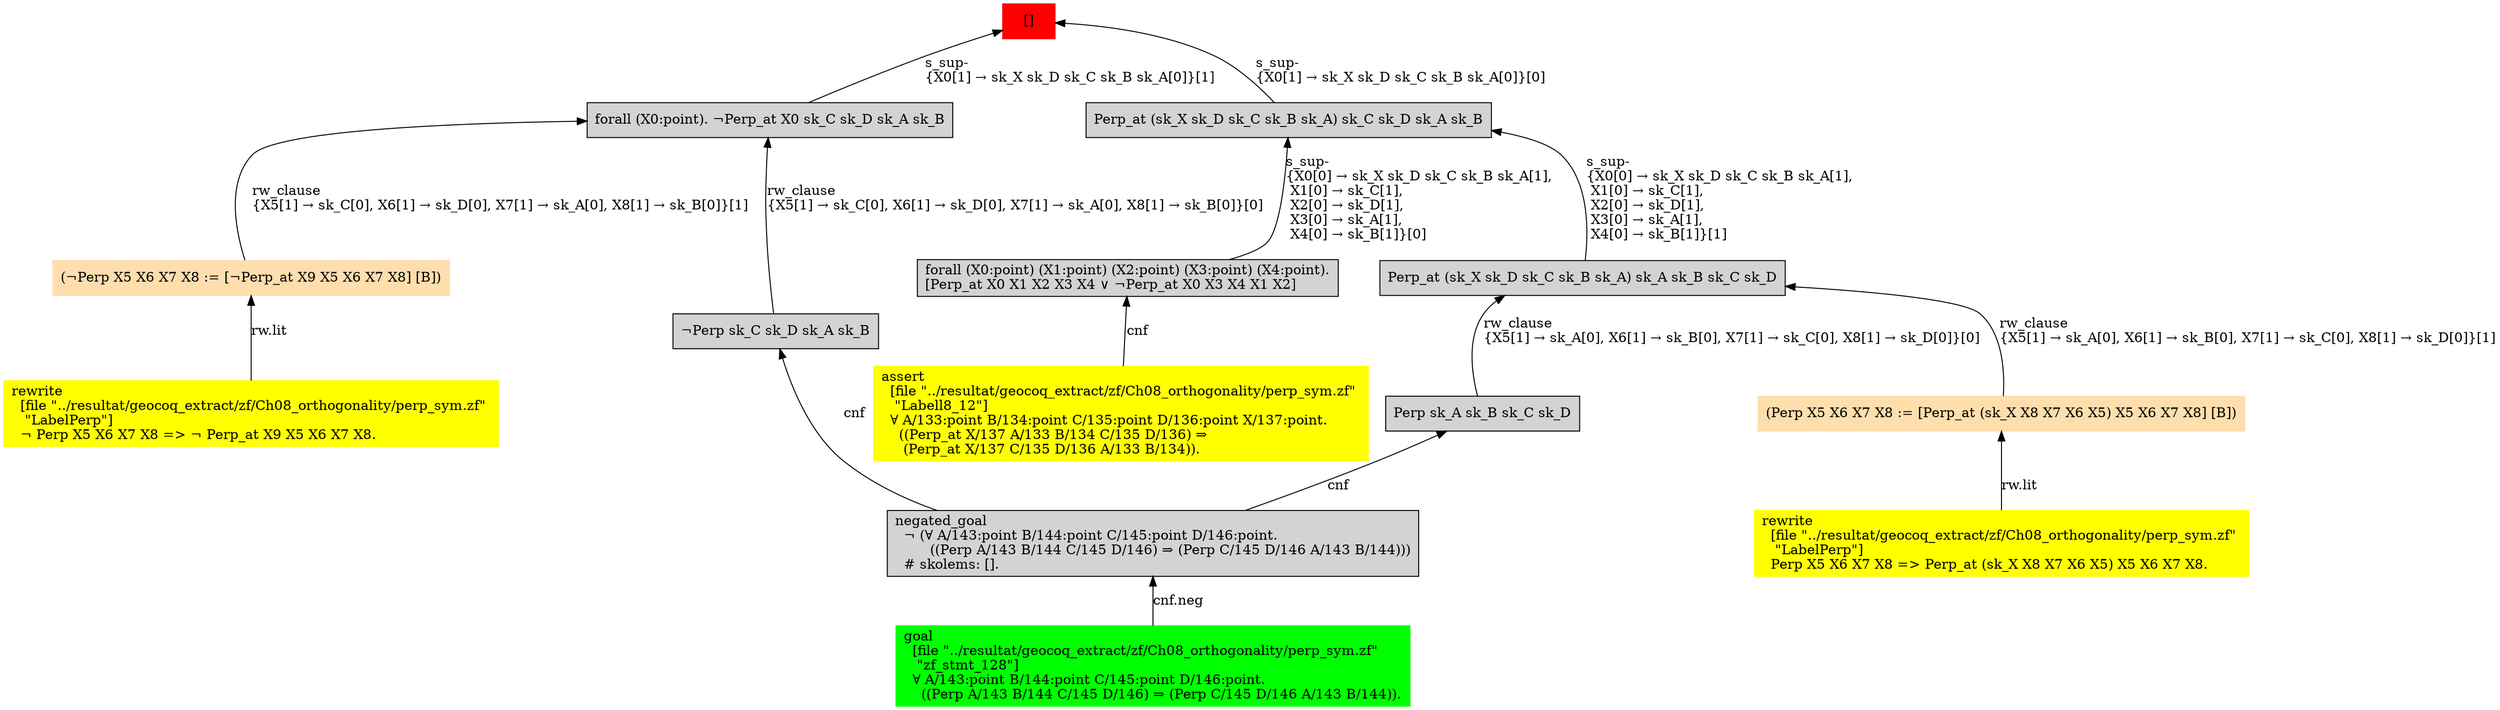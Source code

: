 digraph "unsat_graph" {
  vertex_0 [color=red, label="[]", shape=box, style=filled];
  vertex_0 -> vertex_1 [label="s_sup-\l\{X0[1] → sk_X sk_D sk_C sk_B sk_A[0]\}[1]\l", dir="back"];
  vertex_1 [shape=box, label="forall (X0:point). ¬Perp_at X0 sk_C sk_D sk_A sk_B\l", style=filled];
  vertex_1 -> vertex_2 [label="rw_clause\l\{X5[1] → sk_C[0], X6[1] → sk_D[0], X7[1] → sk_A[0], X8[1] → sk_B[0]\}[1]\l", dir="back"];
  vertex_2 [color=navajowhite, shape=box, label="(¬Perp X5 X6 X7 X8 := [¬Perp_at X9 X5 X6 X7 X8] [B])\l", style=filled];
  vertex_2 -> vertex_3 [label="rw.lit", dir="back"];
  vertex_3 [color=yellow, shape=box, label="rewrite\l  [file \"../resultat/geocoq_extract/zf/Ch08_orthogonality/perp_sym.zf\" \l   \"LabelPerp\"]\l  ¬ Perp X5 X6 X7 X8 =\> ¬ Perp_at X9 X5 X6 X7 X8.\l", style=filled];
  vertex_1 -> vertex_4 [label="rw_clause\l\{X5[1] → sk_C[0], X6[1] → sk_D[0], X7[1] → sk_A[0], X8[1] → sk_B[0]\}[0]\l", dir="back"];
  vertex_4 [shape=box, label="¬Perp sk_C sk_D sk_A sk_B\l", style=filled];
  vertex_4 -> vertex_5 [label="cnf", dir="back"];
  vertex_5 [shape=box, label="negated_goal\l  ¬ (∀ A/143:point B/144:point C/145:point D/146:point.\l        ((Perp A/143 B/144 C/145 D/146) ⇒ (Perp C/145 D/146 A/143 B/144)))\l  # skolems: [].\l", style=filled];
  vertex_5 -> vertex_6 [label="cnf.neg", dir="back"];
  vertex_6 [color=green, shape=box, label="goal\l  [file \"../resultat/geocoq_extract/zf/Ch08_orthogonality/perp_sym.zf\" \l   \"zf_stmt_128\"]\l  ∀ A/143:point B/144:point C/145:point D/146:point.\l    ((Perp A/143 B/144 C/145 D/146) ⇒ (Perp C/145 D/146 A/143 B/144)).\l", style=filled];
  vertex_0 -> vertex_7 [label="s_sup-\l\{X0[1] → sk_X sk_D sk_C sk_B sk_A[0]\}[0]\l", dir="back"];
  vertex_7 [shape=box, label="Perp_at (sk_X sk_D sk_C sk_B sk_A) sk_C sk_D sk_A sk_B\l", style=filled];
  vertex_7 -> vertex_8 [label="s_sup-\l\{X0[0] → sk_X sk_D sk_C sk_B sk_A[1], \l X1[0] → sk_C[1], \l X2[0] → sk_D[1], \l X3[0] → sk_A[1], \l X4[0] → sk_B[1]\}[0]\l", dir="back"];
  vertex_8 [shape=box, label="forall (X0:point) (X1:point) (X2:point) (X3:point) (X4:point).\l[Perp_at X0 X1 X2 X3 X4 ∨ ¬Perp_at X0 X3 X4 X1 X2]\l", style=filled];
  vertex_8 -> vertex_9 [label="cnf", dir="back"];
  vertex_9 [color=yellow, shape=box, label="assert\l  [file \"../resultat/geocoq_extract/zf/Ch08_orthogonality/perp_sym.zf\" \l   \"Labell8_12\"]\l  ∀ A/133:point B/134:point C/135:point D/136:point X/137:point.\l    ((Perp_at X/137 A/133 B/134 C/135 D/136) ⇒\l     (Perp_at X/137 C/135 D/136 A/133 B/134)).\l", style=filled];
  vertex_7 -> vertex_10 [label="s_sup-\l\{X0[0] → sk_X sk_D sk_C sk_B sk_A[1], \l X1[0] → sk_C[1], \l X2[0] → sk_D[1], \l X3[0] → sk_A[1], \l X4[0] → sk_B[1]\}[1]\l", dir="back"];
  vertex_10 [shape=box, label="Perp_at (sk_X sk_D sk_C sk_B sk_A) sk_A sk_B sk_C sk_D\l", style=filled];
  vertex_10 -> vertex_11 [label="rw_clause\l\{X5[1] → sk_A[0], X6[1] → sk_B[0], X7[1] → sk_C[0], X8[1] → sk_D[0]\}[1]\l", dir="back"];
  vertex_11 [color=navajowhite, shape=box, label="(Perp X5 X6 X7 X8 := [Perp_at (sk_X X8 X7 X6 X5) X5 X6 X7 X8] [B])\l", style=filled];
  vertex_11 -> vertex_12 [label="rw.lit", dir="back"];
  vertex_12 [color=yellow, shape=box, label="rewrite\l  [file \"../resultat/geocoq_extract/zf/Ch08_orthogonality/perp_sym.zf\" \l   \"LabelPerp\"]\l  Perp X5 X6 X7 X8 =\> Perp_at (sk_X X8 X7 X6 X5) X5 X6 X7 X8.\l", style=filled];
  vertex_10 -> vertex_13 [label="rw_clause\l\{X5[1] → sk_A[0], X6[1] → sk_B[0], X7[1] → sk_C[0], X8[1] → sk_D[0]\}[0]\l", dir="back"];
  vertex_13 [shape=box, label="Perp sk_A sk_B sk_C sk_D\l", style=filled];
  vertex_13 -> vertex_5 [label="cnf", dir="back"];
  }


